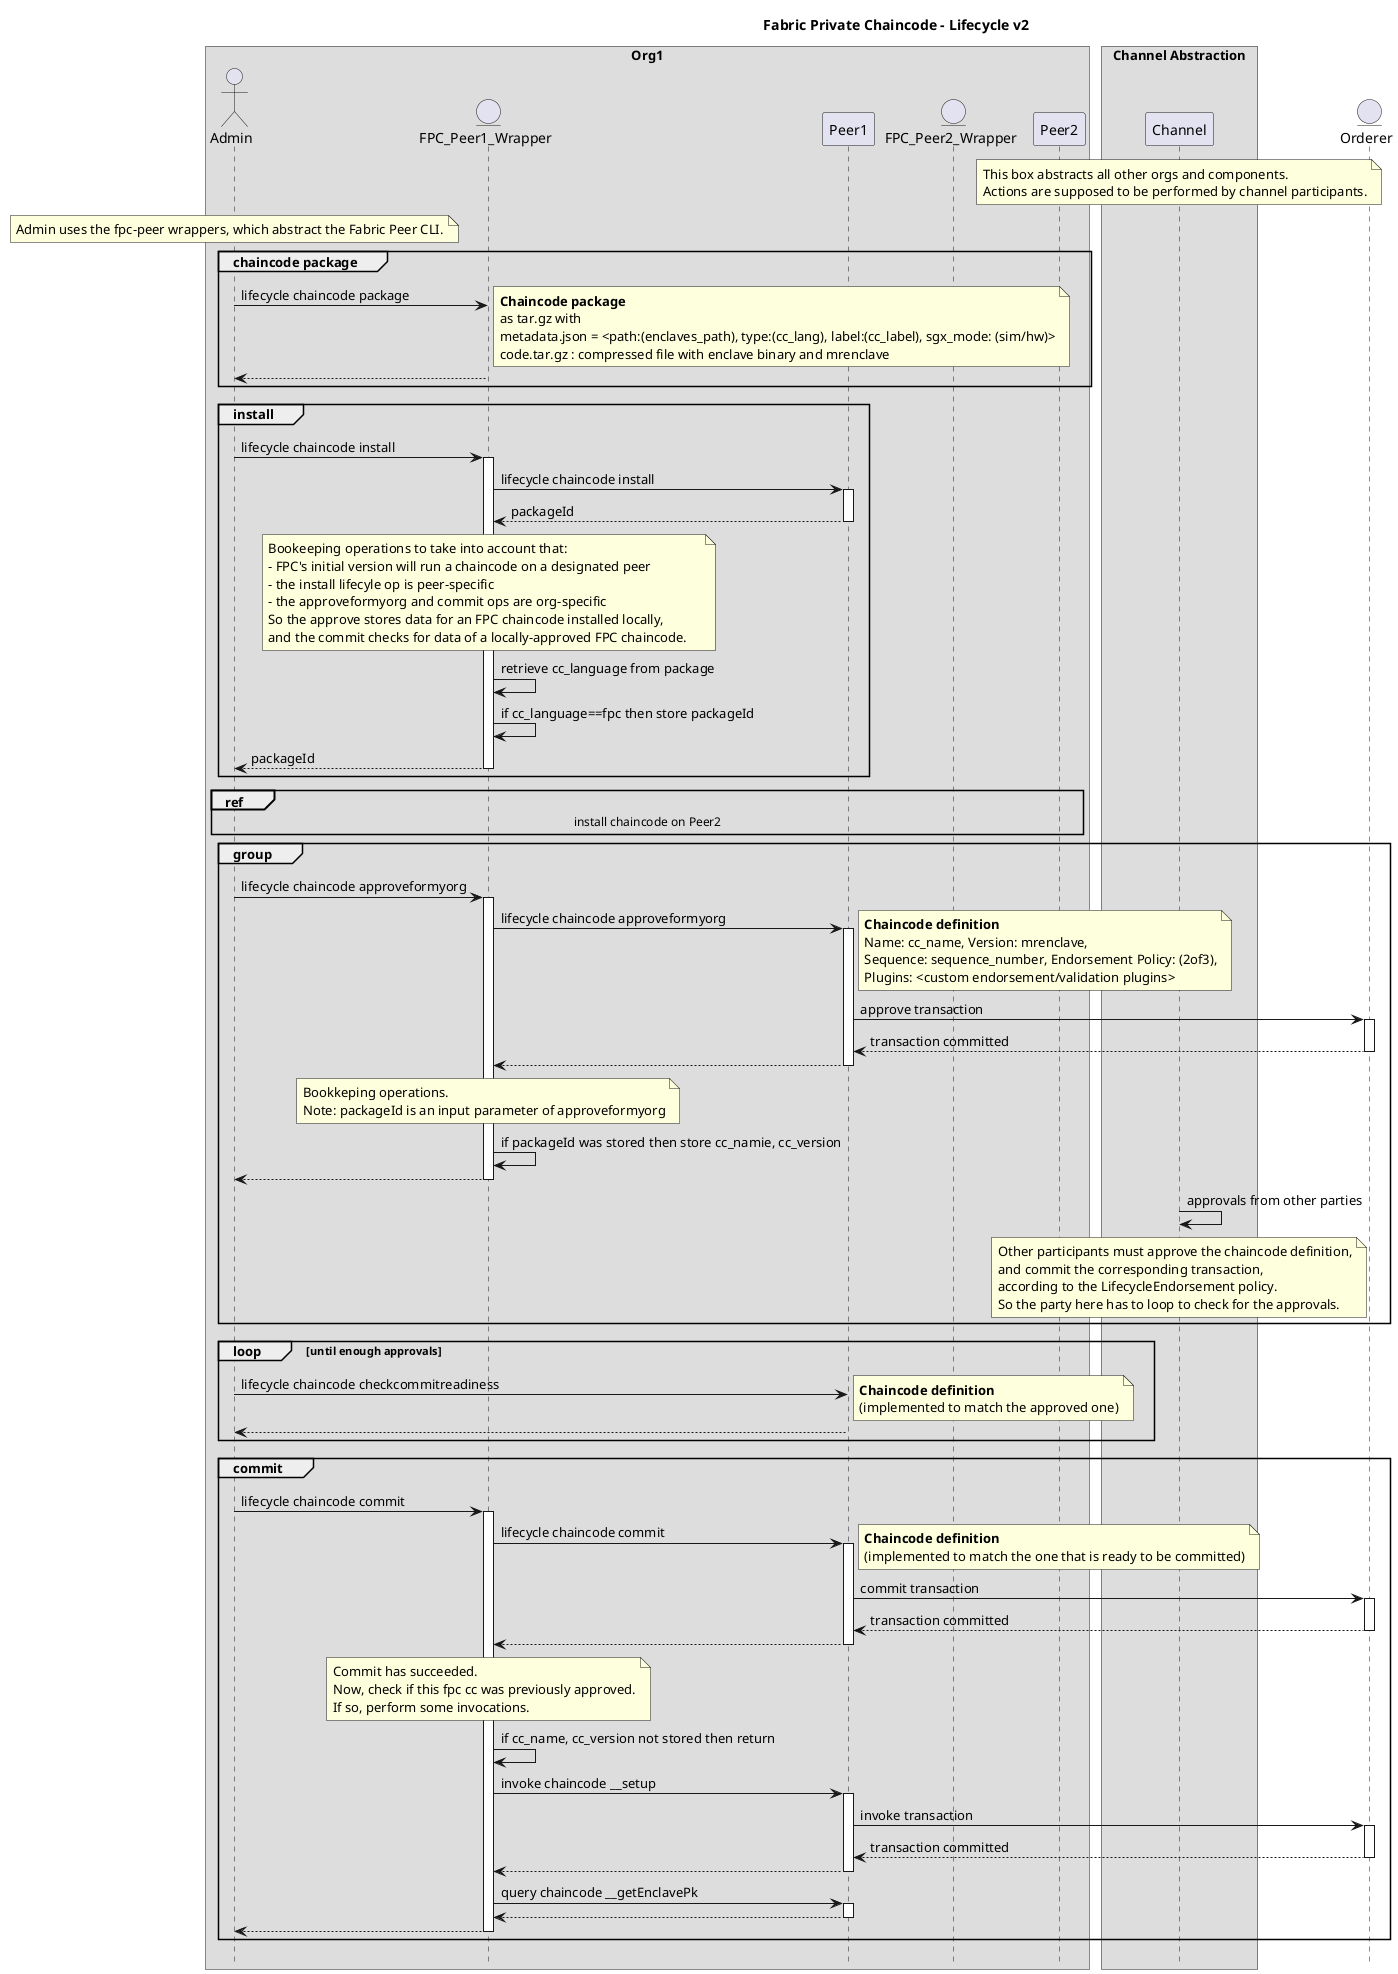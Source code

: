 /'
    Copyright 2020 Intel Corporation
    Copyright IBM Corp. All Rights Reserved.

    SPDX-License-Identifier: Apache-2.0
'/

@startuml

!pragma teoz true

hide footbox
title Foot Box removed

title Fabric Private Chaincode - Lifecycle v2

box "Org1"
actor	Admin order 10
entity "FPC_Peer1_Wrapper" as FPC_Peer1_Wrapper order 15
participant Peer1 order 20
entity "FPC_Peer2_Wrapper" as FPC_Peer2_Wrapper order 30
participant Peer2 order 40
end box

box "Channel Abstraction"
participant Channel order 70
note over Channel
    This box abstracts all other orgs and components.
    Actions are supposed to be performed by channel participants.
end note
end box

entity Orderer order 80

note over Admin
    Admin uses the fpc-peer wrappers, which abstract the Fabric Peer CLI.
end note

group chaincode package
Admin -> FPC_Peer1_Wrapper : lifecycle chaincode package
note right
    **Chaincode package**
    as tar.gz with
    metadata.json = <path:(enclaves_path), type:(cc_lang), label:(cc_label), sgx_mode: (sim/hw)>
    code.tar.gz : compressed file with enclave binary and mrenclave
end note
return
end /' group chaincode package '/

group install
Admin -> FPC_Peer1_Wrapper ++: lifecycle chaincode install
FPC_Peer1_Wrapper -> Peer1 ++: lifecycle chaincode install
return packageId
note over FPC_Peer1_Wrapper
    Bookeeping operations to take into account that:
    - FPC's initial version will run a chaincode on a designated peer
    - the install lifecyle op is peer-specific
    - the approveformyorg and commit ops are org-specific
    So the approve stores data for an FPC chaincode installed locally,
    and the commit checks for data of a locally-approved FPC chaincode.    
end note
FPC_Peer1_Wrapper -> FPC_Peer1_Wrapper : retrieve cc_language from package
FPC_Peer1_Wrapper -> FPC_Peer1_Wrapper : if cc_language==fpc then store packageId
return packageId /' Admin -> FPC_Peer1_Wrapper '/
end /' group install '/

ref over Admin, FPC_Peer2_Wrapper, Peer2
    install chaincode on Peer2
end /' ref '/

group /' approve '/
Admin -> FPC_Peer1_Wrapper ++: lifecycle chaincode approveformyorg
FPC_Peer1_Wrapper -> Peer1 ++: lifecycle chaincode approveformyorg
note right
    **Chaincode definition**
    Name: cc_name, Version: mrenclave,
    Sequence: sequence_number, Endorsement Policy: (2of3),
    Plugins: <custom endorsement/validation plugins>
end note
Peer1 -> Orderer ++: approve transaction
return transaction committed /' Peer1 -> Orderer '/
return /' FPC_Peer1_Wrapper -> Peer1 '/
note over FPC_Peer1_Wrapper
    Bookkeping operations.
    Note: packageId is an input parameter of approveformyorg
end note
FPC_Peer1_Wrapper -> FPC_Peer1_Wrapper : if packageId was stored then store cc_namie, cc_version
return /' Admin -> FPC_Peer1_Wrapper '/

Channel -> Channel : approvals from other parties
note over Channel
    Other participants must approve the chaincode definition,
    and commit the corresponding transaction,
    according to the LifecycleEndorsement policy.
    So the party here has to loop to check for the approvals.
end note

end /' group approve '/

loop until enough approvals
	Admin -> Peer1 : lifecycle chaincode checkcommitreadiness
note right
    **Chaincode definition**
    (implemented to match the approved one)
end note
    return
end

group commit
Admin -> FPC_Peer1_Wrapper ++:lifecycle chaincode commit
FPC_Peer1_Wrapper -> Peer1 ++: lifecycle chaincode commit
note right
    **Chaincode definition**
    (implemented to match the one that is ready to be committed)
end note
Peer1 -> Orderer ++: commit transaction
return transaction committed /' Peer1 -> Orderer '/
return /' FPC_Peer1_Wrapper -> Peer1 '/
note over FPC_Peer1_Wrapper
    Commit has succeeded.
    Now, check if this fpc cc was previously approved.
    If so, perform some invocations.
end note
FPC_Peer1_Wrapper -> FPC_Peer1_Wrapper : if cc_name, cc_version not stored then return
FPC_Peer1_Wrapper -> Peer1 ++: invoke chaincode __setup
Peer1 -> Orderer ++: invoke transaction
return transaction committed
return /' FPC_Peer1_Wrapper -> Peer1 '/
FPC_Peer1_Wrapper -> Peer1 ++: query chaincode __getEnclavePk
return /' FPC_Peer1_Wrapper -> Peer1 '/
return /' Admin -> FPC_Peer1_Wrapper '/
end /' group commit '/

@enduml
